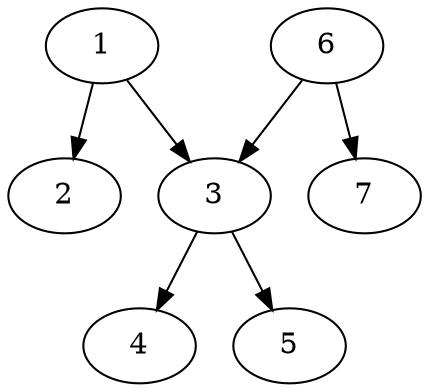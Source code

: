 digraph dagger {
bgcolor = white;
1 [fillcolor = "#ff8888"]
2 [fillcolor = white]
1 -> 2;
3 [fillcolor = "#ff8888"]
1 -> 3;
3 [fillcolor = "#ff8888"]
4 [fillcolor = white]
3 -> 4;
5 [fillcolor = white]
3 -> 5;
2 [fillcolor = white]
5 [fillcolor = white]
4 [fillcolor = white]
7 [fillcolor = white]
6 [fillcolor = "#ff8888"]
3 [fillcolor = "#ff8888"]
6 -> 3;
7 [fillcolor = white]
6 -> 7;
}